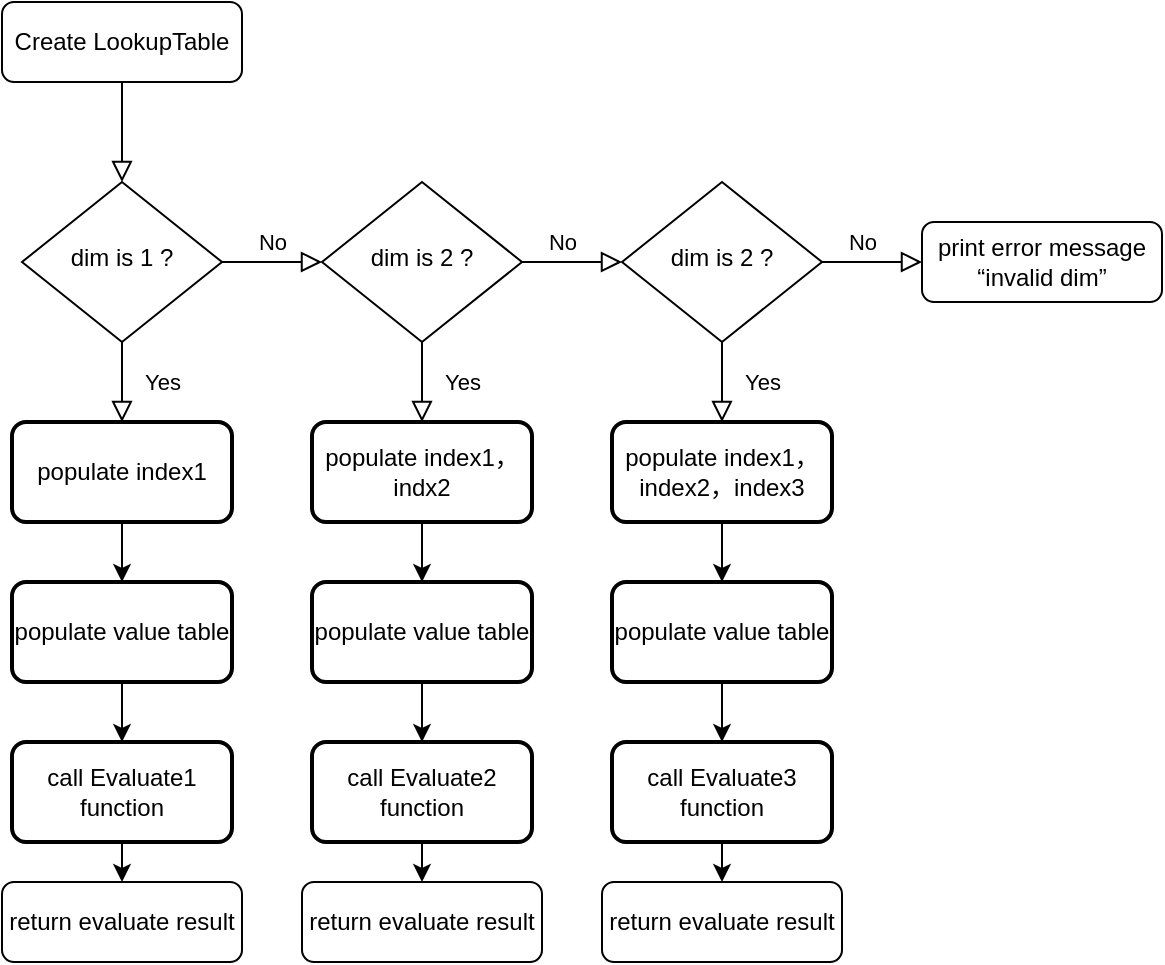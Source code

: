 <mxfile version="20.0.3" type="github">
  <diagram id="C5RBs43oDa-KdzZeNtuy" name="Page-1">
    <mxGraphModel dx="1069" dy="598" grid="1" gridSize="10" guides="1" tooltips="1" connect="1" arrows="1" fold="1" page="1" pageScale="1" pageWidth="827" pageHeight="1169" math="0" shadow="0">
      <root>
        <mxCell id="WIyWlLk6GJQsqaUBKTNV-0" />
        <mxCell id="WIyWlLk6GJQsqaUBKTNV-1" parent="WIyWlLk6GJQsqaUBKTNV-0" />
        <mxCell id="WIyWlLk6GJQsqaUBKTNV-2" value="" style="rounded=0;html=1;jettySize=auto;orthogonalLoop=1;fontSize=11;endArrow=block;endFill=0;endSize=8;strokeWidth=1;shadow=0;labelBackgroundColor=none;edgeStyle=orthogonalEdgeStyle;" parent="WIyWlLk6GJQsqaUBKTNV-1" source="WIyWlLk6GJQsqaUBKTNV-3" target="WIyWlLk6GJQsqaUBKTNV-6" edge="1">
          <mxGeometry relative="1" as="geometry" />
        </mxCell>
        <mxCell id="WIyWlLk6GJQsqaUBKTNV-3" value="Create LookupTable" style="rounded=1;whiteSpace=wrap;html=1;fontSize=12;glass=0;strokeWidth=1;shadow=0;" parent="WIyWlLk6GJQsqaUBKTNV-1" vertex="1">
          <mxGeometry x="70" y="30" width="120" height="40" as="geometry" />
        </mxCell>
        <mxCell id="WIyWlLk6GJQsqaUBKTNV-4" value="Yes" style="rounded=0;html=1;jettySize=auto;orthogonalLoop=1;fontSize=11;endArrow=block;endFill=0;endSize=8;strokeWidth=1;shadow=0;labelBackgroundColor=none;edgeStyle=orthogonalEdgeStyle;entryX=0.5;entryY=0;entryDx=0;entryDy=0;" parent="WIyWlLk6GJQsqaUBKTNV-1" source="WIyWlLk6GJQsqaUBKTNV-6" target="bPVX0rqQkUsGm80GQ1HU-10" edge="1">
          <mxGeometry y="20" relative="1" as="geometry">
            <mxPoint as="offset" />
            <mxPoint x="130" y="240" as="targetPoint" />
          </mxGeometry>
        </mxCell>
        <mxCell id="WIyWlLk6GJQsqaUBKTNV-5" value="No" style="edgeStyle=orthogonalEdgeStyle;rounded=0;html=1;jettySize=auto;orthogonalLoop=1;fontSize=11;endArrow=block;endFill=0;endSize=8;strokeWidth=1;shadow=0;labelBackgroundColor=none;entryX=0;entryY=0.5;entryDx=0;entryDy=0;" parent="WIyWlLk6GJQsqaUBKTNV-1" source="WIyWlLk6GJQsqaUBKTNV-6" target="bPVX0rqQkUsGm80GQ1HU-0" edge="1">
          <mxGeometry y="10" relative="1" as="geometry">
            <mxPoint as="offset" />
            <mxPoint x="230" y="160" as="targetPoint" />
          </mxGeometry>
        </mxCell>
        <mxCell id="WIyWlLk6GJQsqaUBKTNV-6" value="dim is 1 ?" style="rhombus;whiteSpace=wrap;html=1;shadow=0;fontFamily=Helvetica;fontSize=12;align=center;strokeWidth=1;spacing=6;spacingTop=-4;" parent="WIyWlLk6GJQsqaUBKTNV-1" vertex="1">
          <mxGeometry x="80" y="120" width="100" height="80" as="geometry" />
        </mxCell>
        <mxCell id="WIyWlLk6GJQsqaUBKTNV-11" value="return evaluate result" style="rounded=1;whiteSpace=wrap;html=1;fontSize=12;glass=0;strokeWidth=1;shadow=0;" parent="WIyWlLk6GJQsqaUBKTNV-1" vertex="1">
          <mxGeometry x="70" y="470" width="120" height="40" as="geometry" />
        </mxCell>
        <mxCell id="bPVX0rqQkUsGm80GQ1HU-0" value="dim is 2 ?" style="rhombus;whiteSpace=wrap;html=1;shadow=0;fontFamily=Helvetica;fontSize=12;align=center;strokeWidth=1;spacing=6;spacingTop=-4;" vertex="1" parent="WIyWlLk6GJQsqaUBKTNV-1">
          <mxGeometry x="230" y="120" width="100" height="80" as="geometry" />
        </mxCell>
        <mxCell id="bPVX0rqQkUsGm80GQ1HU-2" value="Yes" style="rounded=0;html=1;jettySize=auto;orthogonalLoop=1;fontSize=11;endArrow=block;endFill=0;endSize=8;strokeWidth=1;shadow=0;labelBackgroundColor=none;edgeStyle=orthogonalEdgeStyle;exitX=0.5;exitY=1;exitDx=0;exitDy=0;entryX=0.5;entryY=0;entryDx=0;entryDy=0;" edge="1" parent="WIyWlLk6GJQsqaUBKTNV-1" source="bPVX0rqQkUsGm80GQ1HU-0" target="bPVX0rqQkUsGm80GQ1HU-21">
          <mxGeometry y="20" relative="1" as="geometry">
            <mxPoint as="offset" />
            <mxPoint x="279.89" y="200" as="sourcePoint" />
            <mxPoint x="279.89" y="240" as="targetPoint" />
          </mxGeometry>
        </mxCell>
        <mxCell id="bPVX0rqQkUsGm80GQ1HU-4" value="No" style="edgeStyle=orthogonalEdgeStyle;rounded=0;html=1;jettySize=auto;orthogonalLoop=1;fontSize=11;endArrow=block;endFill=0;endSize=8;strokeWidth=1;shadow=0;labelBackgroundColor=none;entryX=0;entryY=0.5;entryDx=0;entryDy=0;exitX=1;exitY=0.5;exitDx=0;exitDy=0;" edge="1" parent="WIyWlLk6GJQsqaUBKTNV-1" source="bPVX0rqQkUsGm80GQ1HU-0" target="bPVX0rqQkUsGm80GQ1HU-5">
          <mxGeometry x="-0.203" y="10" relative="1" as="geometry">
            <mxPoint as="offset" />
            <mxPoint x="330" y="159.83" as="sourcePoint" />
            <mxPoint x="380" y="159.83" as="targetPoint" />
          </mxGeometry>
        </mxCell>
        <mxCell id="bPVX0rqQkUsGm80GQ1HU-5" value="dim is 2 ?" style="rhombus;whiteSpace=wrap;html=1;shadow=0;fontFamily=Helvetica;fontSize=12;align=center;strokeWidth=1;spacing=6;spacingTop=-4;" vertex="1" parent="WIyWlLk6GJQsqaUBKTNV-1">
          <mxGeometry x="380" y="120" width="100" height="80" as="geometry" />
        </mxCell>
        <mxCell id="bPVX0rqQkUsGm80GQ1HU-6" value="Yes" style="rounded=0;html=1;jettySize=auto;orthogonalLoop=1;fontSize=11;endArrow=block;endFill=0;endSize=8;strokeWidth=1;shadow=0;labelBackgroundColor=none;edgeStyle=orthogonalEdgeStyle;exitX=0.5;exitY=1;exitDx=0;exitDy=0;entryX=0.5;entryY=0;entryDx=0;entryDy=0;" edge="1" parent="WIyWlLk6GJQsqaUBKTNV-1" source="bPVX0rqQkUsGm80GQ1HU-5" target="bPVX0rqQkUsGm80GQ1HU-28">
          <mxGeometry y="20" relative="1" as="geometry">
            <mxPoint as="offset" />
            <mxPoint x="429.89" y="200" as="sourcePoint" />
            <mxPoint x="429.89" y="240" as="targetPoint" />
          </mxGeometry>
        </mxCell>
        <mxCell id="bPVX0rqQkUsGm80GQ1HU-7" value="No" style="edgeStyle=orthogonalEdgeStyle;rounded=0;html=1;jettySize=auto;orthogonalLoop=1;fontSize=11;endArrow=block;endFill=0;endSize=8;strokeWidth=1;shadow=0;labelBackgroundColor=none;entryX=0;entryY=0.5;entryDx=0;entryDy=0;exitX=1;exitY=0.5;exitDx=0;exitDy=0;" edge="1" parent="WIyWlLk6GJQsqaUBKTNV-1" source="bPVX0rqQkUsGm80GQ1HU-5" target="bPVX0rqQkUsGm80GQ1HU-9">
          <mxGeometry x="-0.203" y="10" relative="1" as="geometry">
            <mxPoint as="offset" />
            <mxPoint x="480" y="159.83" as="sourcePoint" />
            <mxPoint x="530.0" y="159.83" as="targetPoint" />
          </mxGeometry>
        </mxCell>
        <mxCell id="bPVX0rqQkUsGm80GQ1HU-9" value="print error message “invalid dim”" style="rounded=1;whiteSpace=wrap;html=1;fontSize=12;glass=0;strokeWidth=1;shadow=0;" vertex="1" parent="WIyWlLk6GJQsqaUBKTNV-1">
          <mxGeometry x="530" y="140" width="120" height="40" as="geometry" />
        </mxCell>
        <mxCell id="bPVX0rqQkUsGm80GQ1HU-13" style="edgeStyle=orthogonalEdgeStyle;rounded=0;orthogonalLoop=1;jettySize=auto;html=1;exitX=0.5;exitY=1;exitDx=0;exitDy=0;entryX=0.5;entryY=0;entryDx=0;entryDy=0;" edge="1" parent="WIyWlLk6GJQsqaUBKTNV-1" source="bPVX0rqQkUsGm80GQ1HU-10" target="bPVX0rqQkUsGm80GQ1HU-12">
          <mxGeometry relative="1" as="geometry" />
        </mxCell>
        <mxCell id="bPVX0rqQkUsGm80GQ1HU-10" value="populate index1" style="rounded=1;whiteSpace=wrap;html=1;absoluteArcSize=1;arcSize=14;strokeWidth=2;" vertex="1" parent="WIyWlLk6GJQsqaUBKTNV-1">
          <mxGeometry x="75" y="240" width="110" height="50" as="geometry" />
        </mxCell>
        <mxCell id="bPVX0rqQkUsGm80GQ1HU-17" style="edgeStyle=orthogonalEdgeStyle;rounded=0;orthogonalLoop=1;jettySize=auto;html=1;exitX=0.5;exitY=1;exitDx=0;exitDy=0;entryX=0.5;entryY=0;entryDx=0;entryDy=0;" edge="1" parent="WIyWlLk6GJQsqaUBKTNV-1" source="bPVX0rqQkUsGm80GQ1HU-12" target="bPVX0rqQkUsGm80GQ1HU-16">
          <mxGeometry relative="1" as="geometry" />
        </mxCell>
        <mxCell id="bPVX0rqQkUsGm80GQ1HU-12" value="populate value table" style="rounded=1;whiteSpace=wrap;html=1;absoluteArcSize=1;arcSize=14;strokeWidth=2;" vertex="1" parent="WIyWlLk6GJQsqaUBKTNV-1">
          <mxGeometry x="75" y="320" width="110" height="50" as="geometry" />
        </mxCell>
        <mxCell id="bPVX0rqQkUsGm80GQ1HU-18" style="edgeStyle=orthogonalEdgeStyle;rounded=0;orthogonalLoop=1;jettySize=auto;html=1;exitX=0.5;exitY=1;exitDx=0;exitDy=0;entryX=0.5;entryY=0;entryDx=0;entryDy=0;" edge="1" parent="WIyWlLk6GJQsqaUBKTNV-1" source="bPVX0rqQkUsGm80GQ1HU-16" target="WIyWlLk6GJQsqaUBKTNV-11">
          <mxGeometry relative="1" as="geometry" />
        </mxCell>
        <mxCell id="bPVX0rqQkUsGm80GQ1HU-16" value="call Evaluate1 function" style="rounded=1;whiteSpace=wrap;html=1;absoluteArcSize=1;arcSize=14;strokeWidth=2;" vertex="1" parent="WIyWlLk6GJQsqaUBKTNV-1">
          <mxGeometry x="75" y="400" width="110" height="50" as="geometry" />
        </mxCell>
        <mxCell id="bPVX0rqQkUsGm80GQ1HU-19" value="return evaluate result" style="rounded=1;whiteSpace=wrap;html=1;fontSize=12;glass=0;strokeWidth=1;shadow=0;" vertex="1" parent="WIyWlLk6GJQsqaUBKTNV-1">
          <mxGeometry x="220" y="470" width="120" height="40" as="geometry" />
        </mxCell>
        <mxCell id="bPVX0rqQkUsGm80GQ1HU-20" style="edgeStyle=orthogonalEdgeStyle;rounded=0;orthogonalLoop=1;jettySize=auto;html=1;exitX=0.5;exitY=1;exitDx=0;exitDy=0;entryX=0.5;entryY=0;entryDx=0;entryDy=0;" edge="1" parent="WIyWlLk6GJQsqaUBKTNV-1" source="bPVX0rqQkUsGm80GQ1HU-21" target="bPVX0rqQkUsGm80GQ1HU-23">
          <mxGeometry relative="1" as="geometry" />
        </mxCell>
        <mxCell id="bPVX0rqQkUsGm80GQ1HU-21" value="populate index1，indx2" style="rounded=1;whiteSpace=wrap;html=1;absoluteArcSize=1;arcSize=14;strokeWidth=2;" vertex="1" parent="WIyWlLk6GJQsqaUBKTNV-1">
          <mxGeometry x="225" y="240" width="110" height="50" as="geometry" />
        </mxCell>
        <mxCell id="bPVX0rqQkUsGm80GQ1HU-22" style="edgeStyle=orthogonalEdgeStyle;rounded=0;orthogonalLoop=1;jettySize=auto;html=1;exitX=0.5;exitY=1;exitDx=0;exitDy=0;entryX=0.5;entryY=0;entryDx=0;entryDy=0;" edge="1" parent="WIyWlLk6GJQsqaUBKTNV-1" source="bPVX0rqQkUsGm80GQ1HU-23" target="bPVX0rqQkUsGm80GQ1HU-25">
          <mxGeometry relative="1" as="geometry" />
        </mxCell>
        <mxCell id="bPVX0rqQkUsGm80GQ1HU-23" value="populate value table" style="rounded=1;whiteSpace=wrap;html=1;absoluteArcSize=1;arcSize=14;strokeWidth=2;" vertex="1" parent="WIyWlLk6GJQsqaUBKTNV-1">
          <mxGeometry x="225" y="320" width="110" height="50" as="geometry" />
        </mxCell>
        <mxCell id="bPVX0rqQkUsGm80GQ1HU-24" style="edgeStyle=orthogonalEdgeStyle;rounded=0;orthogonalLoop=1;jettySize=auto;html=1;exitX=0.5;exitY=1;exitDx=0;exitDy=0;entryX=0.5;entryY=0;entryDx=0;entryDy=0;" edge="1" parent="WIyWlLk6GJQsqaUBKTNV-1" source="bPVX0rqQkUsGm80GQ1HU-25" target="bPVX0rqQkUsGm80GQ1HU-19">
          <mxGeometry relative="1" as="geometry" />
        </mxCell>
        <mxCell id="bPVX0rqQkUsGm80GQ1HU-25" value="call Evaluate2 function" style="rounded=1;whiteSpace=wrap;html=1;absoluteArcSize=1;arcSize=14;strokeWidth=2;" vertex="1" parent="WIyWlLk6GJQsqaUBKTNV-1">
          <mxGeometry x="225" y="400" width="110" height="50" as="geometry" />
        </mxCell>
        <mxCell id="bPVX0rqQkUsGm80GQ1HU-26" value="return evaluate result" style="rounded=1;whiteSpace=wrap;html=1;fontSize=12;glass=0;strokeWidth=1;shadow=0;" vertex="1" parent="WIyWlLk6GJQsqaUBKTNV-1">
          <mxGeometry x="370" y="470" width="120" height="40" as="geometry" />
        </mxCell>
        <mxCell id="bPVX0rqQkUsGm80GQ1HU-27" style="edgeStyle=orthogonalEdgeStyle;rounded=0;orthogonalLoop=1;jettySize=auto;html=1;exitX=0.5;exitY=1;exitDx=0;exitDy=0;entryX=0.5;entryY=0;entryDx=0;entryDy=0;" edge="1" parent="WIyWlLk6GJQsqaUBKTNV-1" source="bPVX0rqQkUsGm80GQ1HU-28" target="bPVX0rqQkUsGm80GQ1HU-30">
          <mxGeometry relative="1" as="geometry" />
        </mxCell>
        <mxCell id="bPVX0rqQkUsGm80GQ1HU-28" value="populate index1，index2，index3" style="rounded=1;whiteSpace=wrap;html=1;absoluteArcSize=1;arcSize=14;strokeWidth=2;" vertex="1" parent="WIyWlLk6GJQsqaUBKTNV-1">
          <mxGeometry x="375" y="240" width="110" height="50" as="geometry" />
        </mxCell>
        <mxCell id="bPVX0rqQkUsGm80GQ1HU-29" style="edgeStyle=orthogonalEdgeStyle;rounded=0;orthogonalLoop=1;jettySize=auto;html=1;exitX=0.5;exitY=1;exitDx=0;exitDy=0;entryX=0.5;entryY=0;entryDx=0;entryDy=0;" edge="1" parent="WIyWlLk6GJQsqaUBKTNV-1" source="bPVX0rqQkUsGm80GQ1HU-30" target="bPVX0rqQkUsGm80GQ1HU-32">
          <mxGeometry relative="1" as="geometry" />
        </mxCell>
        <mxCell id="bPVX0rqQkUsGm80GQ1HU-30" value="populate value table" style="rounded=1;whiteSpace=wrap;html=1;absoluteArcSize=1;arcSize=14;strokeWidth=2;" vertex="1" parent="WIyWlLk6GJQsqaUBKTNV-1">
          <mxGeometry x="375" y="320" width="110" height="50" as="geometry" />
        </mxCell>
        <mxCell id="bPVX0rqQkUsGm80GQ1HU-31" style="edgeStyle=orthogonalEdgeStyle;rounded=0;orthogonalLoop=1;jettySize=auto;html=1;exitX=0.5;exitY=1;exitDx=0;exitDy=0;entryX=0.5;entryY=0;entryDx=0;entryDy=0;" edge="1" parent="WIyWlLk6GJQsqaUBKTNV-1" source="bPVX0rqQkUsGm80GQ1HU-32" target="bPVX0rqQkUsGm80GQ1HU-26">
          <mxGeometry relative="1" as="geometry" />
        </mxCell>
        <mxCell id="bPVX0rqQkUsGm80GQ1HU-32" value="call Evaluate3 function" style="rounded=1;whiteSpace=wrap;html=1;absoluteArcSize=1;arcSize=14;strokeWidth=2;" vertex="1" parent="WIyWlLk6GJQsqaUBKTNV-1">
          <mxGeometry x="375" y="400" width="110" height="50" as="geometry" />
        </mxCell>
      </root>
    </mxGraphModel>
  </diagram>
</mxfile>

